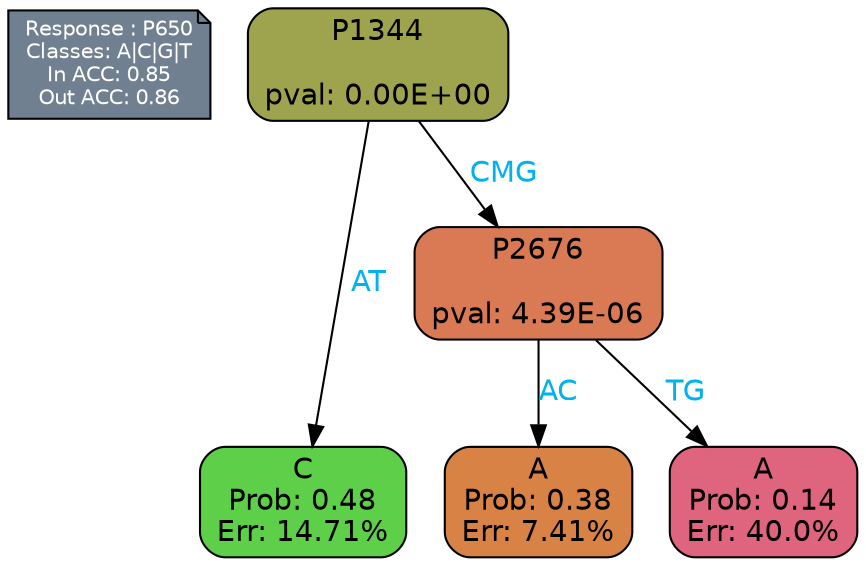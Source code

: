 digraph Tree {
node [shape=box, style="filled, rounded", color="black", fontname=helvetica] ;
graph [ranksep=equally, splines=polylines, bgcolor=transparent, dpi=600] ;
edge [fontname=helvetica] ;
LEGEND [label="Response : P650
Classes: A|C|G|T
In ACC: 0.85
Out ACC: 0.86
",shape=note,align=left,style=filled,fillcolor="slategray",fontcolor="white",fontsize=10];1 [label="P1344

pval: 0.00E+00", fillcolor="#9ea34e"] ;
2 [label="C
Prob: 0.48
Err: 14.71%", fillcolor="#5dcf48"] ;
3 [label="P2676

pval: 4.39E-06", fillcolor="#da7a54"] ;
4 [label="A
Prob: 0.38
Err: 7.41%", fillcolor="#d88345"] ;
5 [label="A
Prob: 0.14
Err: 40.0%", fillcolor="#df647d"] ;
1 -> 2 [label="AT",fontcolor=deepskyblue2] ;
1 -> 3 [label="CMG",fontcolor=deepskyblue2] ;
3 -> 4 [label="AC",fontcolor=deepskyblue2] ;
3 -> 5 [label="TG",fontcolor=deepskyblue2] ;
{rank = same; 2;4;5;}{rank = same; LEGEND;1;}}